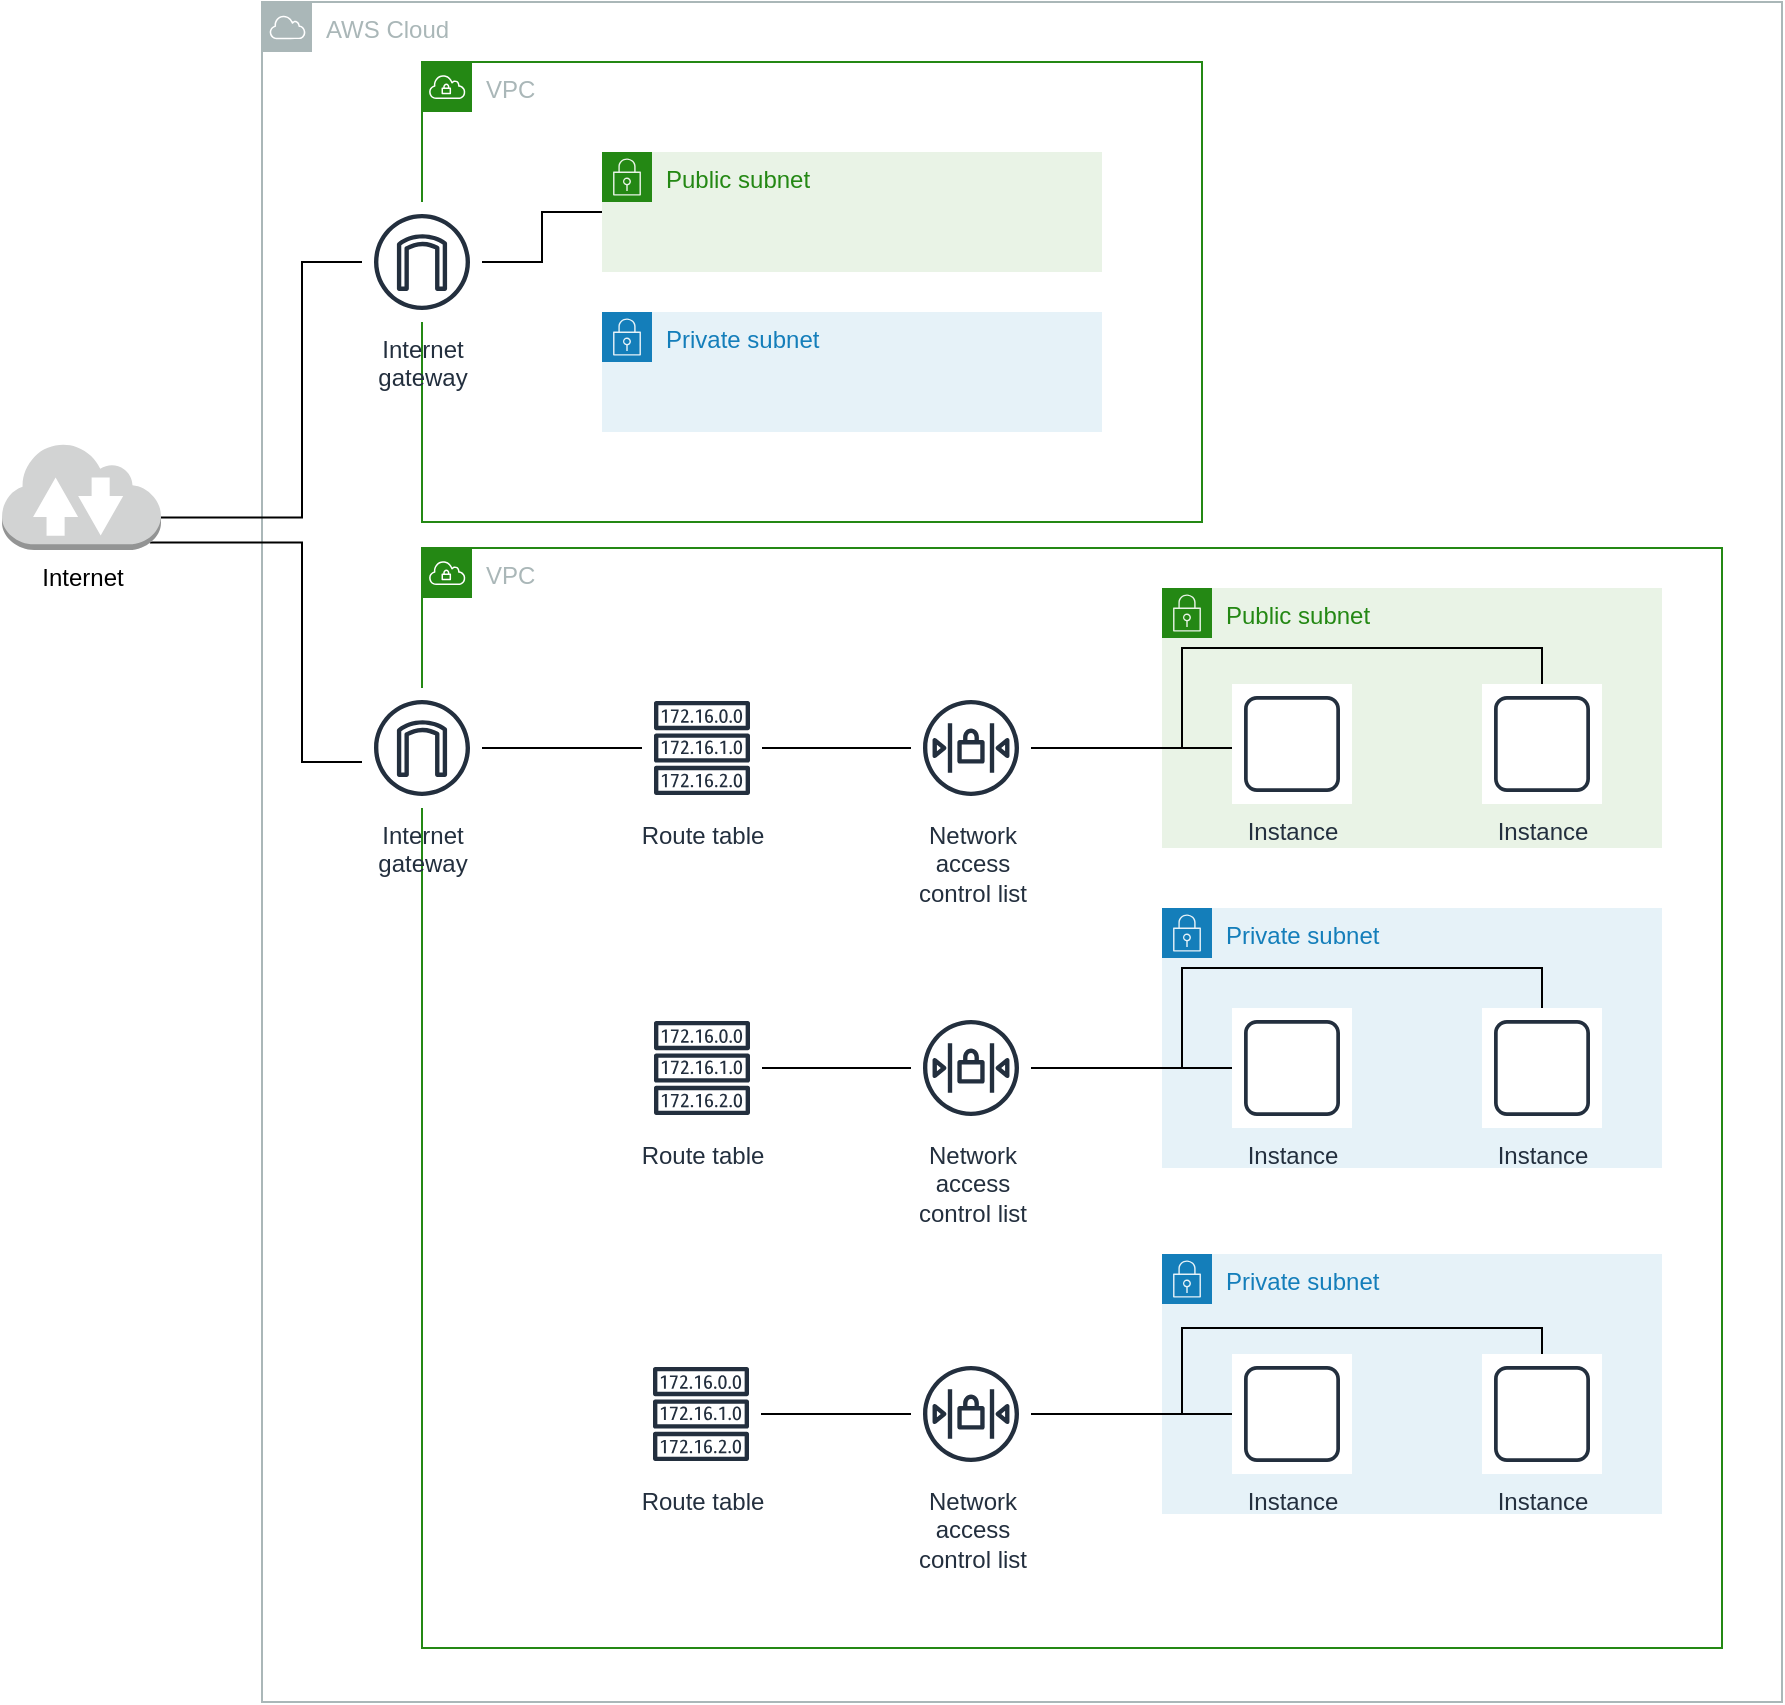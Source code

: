 <mxfile version="20.2.3" type="device"><diagram id="Ht1M8jgEwFfnCIfOTk4-" name="Page-1"><mxGraphModel dx="2062" dy="2052" grid="1" gridSize="10" guides="1" tooltips="1" connect="1" arrows="1" fold="1" page="1" pageScale="1" pageWidth="1169" pageHeight="827" math="0" shadow="0"><root><mxCell id="0"/><mxCell id="1" parent="0"/><mxCell id="1fokufhGCIgdND6KyPTm-1" value="AWS Cloud" style="sketch=0;outlineConnect=0;gradientColor=none;html=1;whiteSpace=wrap;fontSize=12;fontStyle=0;shape=mxgraph.aws4.group;grIcon=mxgraph.aws4.group_aws_cloud;strokeColor=#AAB7B8;fillColor=none;verticalAlign=top;align=left;spacingLeft=30;fontColor=#AAB7B8;dashed=0;" parent="1" vertex="1"><mxGeometry x="230" y="-780" width="760" height="850" as="geometry"/></mxCell><mxCell id="hg1tRhl0N2Jb9nc5GfKQ-7" value="Public subnet" style="points=[[0,0],[0.25,0],[0.5,0],[0.75,0],[1,0],[1,0.25],[1,0.5],[1,0.75],[1,1],[0.75,1],[0.5,1],[0.25,1],[0,1],[0,0.75],[0,0.5],[0,0.25]];outlineConnect=0;gradientColor=none;html=1;whiteSpace=wrap;fontSize=12;fontStyle=0;container=1;pointerEvents=0;collapsible=0;recursiveResize=0;shape=mxgraph.aws4.group;grIcon=mxgraph.aws4.group_security_group;grStroke=0;strokeColor=#248814;fillColor=#E9F3E6;verticalAlign=top;align=left;spacingLeft=30;fontColor=#248814;dashed=0;" parent="1" vertex="1"><mxGeometry x="680" y="-487" width="250" height="130" as="geometry"/></mxCell><mxCell id="hg1tRhl0N2Jb9nc5GfKQ-6" value="Instance" style="sketch=0;outlineConnect=0;fontColor=#232F3E;gradientColor=none;strokeColor=#232F3E;fillColor=#ffffff;dashed=0;verticalLabelPosition=bottom;verticalAlign=top;align=center;html=1;fontSize=12;fontStyle=0;aspect=fixed;shape=mxgraph.aws4.resourceIcon;resIcon=mxgraph.aws4.instance;flipV=0;" parent="hg1tRhl0N2Jb9nc5GfKQ-7" vertex="1"><mxGeometry x="35" y="48" width="60" height="60" as="geometry"/></mxCell><mxCell id="hg1tRhl0N2Jb9nc5GfKQ-10" value="Instance" style="sketch=0;outlineConnect=0;fontColor=#232F3E;gradientColor=none;strokeColor=#232F3E;fillColor=#ffffff;dashed=0;verticalLabelPosition=bottom;verticalAlign=top;align=center;html=1;fontSize=12;fontStyle=0;aspect=fixed;shape=mxgraph.aws4.resourceIcon;resIcon=mxgraph.aws4.instance;flipV=0;" parent="hg1tRhl0N2Jb9nc5GfKQ-7" vertex="1"><mxGeometry x="160" y="48" width="60" height="60" as="geometry"/></mxCell><mxCell id="hg1tRhl0N2Jb9nc5GfKQ-37" style="edgeStyle=orthogonalEdgeStyle;rounded=0;orthogonalLoop=1;jettySize=auto;html=1;endArrow=none;endFill=0;exitX=0.93;exitY=0.93;exitDx=0;exitDy=0;exitPerimeter=0;" parent="1" source="HWobT-eK6O5S3gdJfJRG-4" target="hg1tRhl0N2Jb9nc5GfKQ-2" edge="1"><mxGeometry relative="1" as="geometry"><mxPoint x="182.5" y="-530" as="sourcePoint"/><Array as="points"><mxPoint x="250" y="-510"/><mxPoint x="250" y="-400"/></Array></mxGeometry></mxCell><mxCell id="hg1tRhl0N2Jb9nc5GfKQ-25" style="edgeStyle=orthogonalEdgeStyle;rounded=0;orthogonalLoop=1;jettySize=auto;html=1;endArrow=none;endFill=0;" parent="1" source="hg1tRhl0N2Jb9nc5GfKQ-2" target="hg1tRhl0N2Jb9nc5GfKQ-3" edge="1"><mxGeometry relative="1" as="geometry"/></mxCell><mxCell id="hg1tRhl0N2Jb9nc5GfKQ-26" style="edgeStyle=orthogonalEdgeStyle;rounded=0;orthogonalLoop=1;jettySize=auto;html=1;endArrow=none;endFill=0;" parent="1" source="hg1tRhl0N2Jb9nc5GfKQ-3" target="hg1tRhl0N2Jb9nc5GfKQ-5" edge="1"><mxGeometry relative="1" as="geometry"/></mxCell><mxCell id="hg1tRhl0N2Jb9nc5GfKQ-3" value="Route table" style="sketch=0;outlineConnect=0;fontColor=#232F3E;gradientColor=none;strokeColor=#232F3E;fillColor=#ffffff;dashed=0;verticalLabelPosition=bottom;verticalAlign=top;align=center;html=1;fontSize=12;fontStyle=0;aspect=fixed;shape=mxgraph.aws4.resourceIcon;resIcon=mxgraph.aws4.route_table;flipV=0;" parent="1" vertex="1"><mxGeometry x="420" y="-437" width="60" height="60" as="geometry"/></mxCell><mxCell id="hg1tRhl0N2Jb9nc5GfKQ-27" style="edgeStyle=orthogonalEdgeStyle;rounded=0;orthogonalLoop=1;jettySize=auto;html=1;endArrow=none;endFill=0;" parent="1" source="hg1tRhl0N2Jb9nc5GfKQ-5" target="hg1tRhl0N2Jb9nc5GfKQ-6" edge="1"><mxGeometry relative="1" as="geometry"><Array as="points"><mxPoint x="690" y="-407"/><mxPoint x="690" y="-407"/></Array></mxGeometry></mxCell><mxCell id="hg1tRhl0N2Jb9nc5GfKQ-30" style="edgeStyle=orthogonalEdgeStyle;rounded=0;orthogonalLoop=1;jettySize=auto;html=1;endArrow=none;endFill=0;" parent="1" source="hg1tRhl0N2Jb9nc5GfKQ-5" target="hg1tRhl0N2Jb9nc5GfKQ-10" edge="1"><mxGeometry relative="1" as="geometry"><Array as="points"><mxPoint x="690" y="-407"/><mxPoint x="690" y="-457"/><mxPoint x="870" y="-457"/></Array></mxGeometry></mxCell><mxCell id="hg1tRhl0N2Jb9nc5GfKQ-8" value="VPC" style="points=[[0,0],[0.25,0],[0.5,0],[0.75,0],[1,0],[1,0.25],[1,0.5],[1,0.75],[1,1],[0.75,1],[0.5,1],[0.25,1],[0,1],[0,0.75],[0,0.5],[0,0.25]];outlineConnect=0;gradientColor=none;html=1;whiteSpace=wrap;fontSize=12;fontStyle=0;container=1;pointerEvents=0;collapsible=0;recursiveResize=0;shape=mxgraph.aws4.group;grIcon=mxgraph.aws4.group_vpc;strokeColor=#248814;fillColor=none;verticalAlign=top;align=left;spacingLeft=30;fontColor=#AAB7B8;dashed=0;" parent="1" vertex="1"><mxGeometry x="310" y="-507" width="650" height="550" as="geometry"/></mxCell><mxCell id="hg1tRhl0N2Jb9nc5GfKQ-5" value="Network&#10;access&#10;control list" style="sketch=0;outlineConnect=0;fontColor=#232F3E;gradientColor=none;strokeColor=#232F3E;fillColor=#ffffff;dashed=0;verticalLabelPosition=bottom;verticalAlign=top;align=center;html=1;fontSize=12;fontStyle=0;aspect=fixed;shape=mxgraph.aws4.resourceIcon;resIcon=mxgraph.aws4.network_access_control_list;flipV=0;" parent="1" vertex="1"><mxGeometry x="554.5" y="-437" width="60" height="60" as="geometry"/></mxCell><mxCell id="hg1tRhl0N2Jb9nc5GfKQ-9" value="Private subnet" style="points=[[0,0],[0.25,0],[0.5,0],[0.75,0],[1,0],[1,0.25],[1,0.5],[1,0.75],[1,1],[0.75,1],[0.5,1],[0.25,1],[0,1],[0,0.75],[0,0.5],[0,0.25]];outlineConnect=0;gradientColor=none;html=1;whiteSpace=wrap;fontSize=12;fontStyle=0;container=1;pointerEvents=0;collapsible=0;recursiveResize=0;shape=mxgraph.aws4.group;grIcon=mxgraph.aws4.group_security_group;grStroke=0;strokeColor=#147EBA;fillColor=#E6F2F8;verticalAlign=top;align=left;spacingLeft=30;fontColor=#147EBA;dashed=0;" parent="1" vertex="1"><mxGeometry x="680" y="-327" width="250" height="130" as="geometry"/></mxCell><mxCell id="hg1tRhl0N2Jb9nc5GfKQ-11" value="Instance" style="sketch=0;outlineConnect=0;fontColor=#232F3E;gradientColor=none;strokeColor=#232F3E;fillColor=#ffffff;dashed=0;verticalLabelPosition=bottom;verticalAlign=top;align=center;html=1;fontSize=12;fontStyle=0;aspect=fixed;shape=mxgraph.aws4.resourceIcon;resIcon=mxgraph.aws4.instance;flipV=0;" parent="hg1tRhl0N2Jb9nc5GfKQ-9" vertex="1"><mxGeometry x="35" y="50" width="60" height="60" as="geometry"/></mxCell><mxCell id="hg1tRhl0N2Jb9nc5GfKQ-12" value="Instance" style="sketch=0;outlineConnect=0;fontColor=#232F3E;gradientColor=none;strokeColor=#232F3E;fillColor=#ffffff;dashed=0;verticalLabelPosition=bottom;verticalAlign=top;align=center;html=1;fontSize=12;fontStyle=0;aspect=fixed;shape=mxgraph.aws4.resourceIcon;resIcon=mxgraph.aws4.instance;flipV=0;" parent="hg1tRhl0N2Jb9nc5GfKQ-9" vertex="1"><mxGeometry x="160" y="50" width="60" height="60" as="geometry"/></mxCell><mxCell id="hg1tRhl0N2Jb9nc5GfKQ-31" style="edgeStyle=orthogonalEdgeStyle;rounded=0;orthogonalLoop=1;jettySize=auto;html=1;endArrow=none;endFill=0;" parent="1" source="hg1tRhl0N2Jb9nc5GfKQ-17" target="hg1tRhl0N2Jb9nc5GfKQ-18" edge="1"><mxGeometry relative="1" as="geometry"/></mxCell><mxCell id="hg1tRhl0N2Jb9nc5GfKQ-17" value="Route table" style="sketch=0;outlineConnect=0;fontColor=#232F3E;gradientColor=none;strokeColor=#232F3E;fillColor=#ffffff;dashed=0;verticalLabelPosition=bottom;verticalAlign=top;align=center;html=1;fontSize=12;fontStyle=0;aspect=fixed;shape=mxgraph.aws4.resourceIcon;resIcon=mxgraph.aws4.route_table;flipV=0;" parent="1" vertex="1"><mxGeometry x="420" y="-277" width="60" height="60" as="geometry"/></mxCell><mxCell id="hg1tRhl0N2Jb9nc5GfKQ-32" style="edgeStyle=orthogonalEdgeStyle;rounded=0;orthogonalLoop=1;jettySize=auto;html=1;endArrow=none;endFill=0;" parent="1" source="hg1tRhl0N2Jb9nc5GfKQ-18" target="hg1tRhl0N2Jb9nc5GfKQ-11" edge="1"><mxGeometry relative="1" as="geometry"/></mxCell><mxCell id="hg1tRhl0N2Jb9nc5GfKQ-35" style="edgeStyle=orthogonalEdgeStyle;rounded=0;orthogonalLoop=1;jettySize=auto;html=1;endArrow=none;endFill=0;" parent="1" source="hg1tRhl0N2Jb9nc5GfKQ-18" target="hg1tRhl0N2Jb9nc5GfKQ-12" edge="1"><mxGeometry relative="1" as="geometry"><Array as="points"><mxPoint x="690" y="-247"/><mxPoint x="690" y="-297"/><mxPoint x="870" y="-297"/></Array></mxGeometry></mxCell><mxCell id="hg1tRhl0N2Jb9nc5GfKQ-18" value="Network&#10;access&#10;control list" style="sketch=0;outlineConnect=0;fontColor=#232F3E;gradientColor=none;strokeColor=#232F3E;fillColor=#ffffff;dashed=0;verticalLabelPosition=bottom;verticalAlign=top;align=center;html=1;fontSize=12;fontStyle=0;aspect=fixed;shape=mxgraph.aws4.resourceIcon;resIcon=mxgraph.aws4.network_access_control_list;flipV=0;" parent="1" vertex="1"><mxGeometry x="554.5" y="-277" width="60" height="60" as="geometry"/></mxCell><mxCell id="hg1tRhl0N2Jb9nc5GfKQ-19" value="Private subnet" style="points=[[0,0],[0.25,0],[0.5,0],[0.75,0],[1,0],[1,0.25],[1,0.5],[1,0.75],[1,1],[0.75,1],[0.5,1],[0.25,1],[0,1],[0,0.75],[0,0.5],[0,0.25]];outlineConnect=0;gradientColor=none;html=1;whiteSpace=wrap;fontSize=12;fontStyle=0;container=1;pointerEvents=0;collapsible=0;recursiveResize=0;shape=mxgraph.aws4.group;grIcon=mxgraph.aws4.group_security_group;grStroke=0;strokeColor=#147EBA;fillColor=#E6F2F8;verticalAlign=top;align=left;spacingLeft=30;fontColor=#147EBA;dashed=0;" parent="1" vertex="1"><mxGeometry x="680" y="-154" width="250" height="130" as="geometry"/></mxCell><mxCell id="hg1tRhl0N2Jb9nc5GfKQ-20" value="Instance" style="sketch=0;outlineConnect=0;fontColor=#232F3E;gradientColor=none;strokeColor=#232F3E;fillColor=#ffffff;dashed=0;verticalLabelPosition=bottom;verticalAlign=top;align=center;html=1;fontSize=12;fontStyle=0;aspect=fixed;shape=mxgraph.aws4.resourceIcon;resIcon=mxgraph.aws4.instance;flipV=0;" parent="hg1tRhl0N2Jb9nc5GfKQ-19" vertex="1"><mxGeometry x="35" y="50" width="60" height="60" as="geometry"/></mxCell><mxCell id="hg1tRhl0N2Jb9nc5GfKQ-21" value="Instance" style="sketch=0;outlineConnect=0;fontColor=#232F3E;gradientColor=none;strokeColor=#232F3E;fillColor=#ffffff;dashed=0;verticalLabelPosition=bottom;verticalAlign=top;align=center;html=1;fontSize=12;fontStyle=0;aspect=fixed;shape=mxgraph.aws4.resourceIcon;resIcon=mxgraph.aws4.instance;flipV=0;" parent="hg1tRhl0N2Jb9nc5GfKQ-19" vertex="1"><mxGeometry x="160" y="50" width="60" height="60" as="geometry"/></mxCell><mxCell id="hg1tRhl0N2Jb9nc5GfKQ-33" style="edgeStyle=orthogonalEdgeStyle;rounded=0;orthogonalLoop=1;jettySize=auto;html=1;endArrow=none;endFill=0;" parent="1" source="hg1tRhl0N2Jb9nc5GfKQ-23" target="hg1tRhl0N2Jb9nc5GfKQ-24" edge="1"><mxGeometry relative="1" as="geometry"/></mxCell><mxCell id="hg1tRhl0N2Jb9nc5GfKQ-23" value="Route table" style="sketch=0;outlineConnect=0;fontColor=#232F3E;gradientColor=none;strokeColor=#232F3E;fillColor=#ffffff;dashed=0;verticalLabelPosition=bottom;verticalAlign=top;align=center;html=1;fontSize=12;fontStyle=0;aspect=fixed;shape=mxgraph.aws4.resourceIcon;resIcon=mxgraph.aws4.route_table;flipV=0;" parent="1" vertex="1"><mxGeometry x="419.5" y="-104" width="60" height="60" as="geometry"/></mxCell><mxCell id="hg1tRhl0N2Jb9nc5GfKQ-34" style="edgeStyle=orthogonalEdgeStyle;rounded=0;orthogonalLoop=1;jettySize=auto;html=1;endArrow=none;endFill=0;" parent="1" source="hg1tRhl0N2Jb9nc5GfKQ-24" target="hg1tRhl0N2Jb9nc5GfKQ-20" edge="1"><mxGeometry relative="1" as="geometry"/></mxCell><mxCell id="hg1tRhl0N2Jb9nc5GfKQ-36" style="edgeStyle=orthogonalEdgeStyle;rounded=0;orthogonalLoop=1;jettySize=auto;html=1;endArrow=none;endFill=0;" parent="1" source="hg1tRhl0N2Jb9nc5GfKQ-24" target="hg1tRhl0N2Jb9nc5GfKQ-21" edge="1"><mxGeometry relative="1" as="geometry"><Array as="points"><mxPoint x="690" y="-74"/><mxPoint x="690" y="-117"/><mxPoint x="870" y="-117"/></Array></mxGeometry></mxCell><mxCell id="hg1tRhl0N2Jb9nc5GfKQ-24" value="Network&#10;access&#10;control list" style="sketch=0;outlineConnect=0;fontColor=#232F3E;gradientColor=none;strokeColor=#232F3E;fillColor=#ffffff;dashed=0;verticalLabelPosition=bottom;verticalAlign=top;align=center;html=1;fontSize=12;fontStyle=0;aspect=fixed;shape=mxgraph.aws4.resourceIcon;resIcon=mxgraph.aws4.network_access_control_list;flipV=0;" parent="1" vertex="1"><mxGeometry x="554.5" y="-104" width="60" height="60" as="geometry"/></mxCell><mxCell id="HWobT-eK6O5S3gdJfJRG-4" value="Internet" style="outlineConnect=0;dashed=0;verticalLabelPosition=bottom;verticalAlign=top;align=center;html=1;shape=mxgraph.aws3.internet_2;fillColor=#D2D3D3;gradientColor=none;" parent="1" vertex="1"><mxGeometry x="100" y="-560" width="79.5" height="54" as="geometry"/></mxCell><mxCell id="WF4FHS11fXgRKAfed-_O-1" value="VPC" style="points=[[0,0],[0.25,0],[0.5,0],[0.75,0],[1,0],[1,0.25],[1,0.5],[1,0.75],[1,1],[0.75,1],[0.5,1],[0.25,1],[0,1],[0,0.75],[0,0.5],[0,0.25]];outlineConnect=0;gradientColor=none;html=1;whiteSpace=wrap;fontSize=12;fontStyle=0;container=1;pointerEvents=0;collapsible=0;recursiveResize=0;shape=mxgraph.aws4.group;grIcon=mxgraph.aws4.group_vpc;strokeColor=#248814;fillColor=none;verticalAlign=top;align=left;spacingLeft=30;fontColor=#AAB7B8;dashed=0;" parent="1" vertex="1"><mxGeometry x="310" y="-750" width="390" height="230" as="geometry"/></mxCell><mxCell id="WF4FHS11fXgRKAfed-_O-16" style="edgeStyle=orthogonalEdgeStyle;rounded=0;orthogonalLoop=1;jettySize=auto;html=1;endArrow=none;endFill=0;" parent="WF4FHS11fXgRKAfed-_O-1" source="WF4FHS11fXgRKAfed-_O-2" target="WF4FHS11fXgRKAfed-_O-15" edge="1"><mxGeometry relative="1" as="geometry"/></mxCell><mxCell id="WF4FHS11fXgRKAfed-_O-2" value="Public subnet" style="points=[[0,0],[0.25,0],[0.5,0],[0.75,0],[1,0],[1,0.25],[1,0.5],[1,0.75],[1,1],[0.75,1],[0.5,1],[0.25,1],[0,1],[0,0.75],[0,0.5],[0,0.25]];outlineConnect=0;gradientColor=none;html=1;whiteSpace=wrap;fontSize=12;fontStyle=0;container=1;pointerEvents=0;collapsible=0;recursiveResize=0;shape=mxgraph.aws4.group;grIcon=mxgraph.aws4.group_security_group;grStroke=0;strokeColor=#248814;fillColor=#E9F3E6;verticalAlign=top;align=left;spacingLeft=30;fontColor=#248814;dashed=0;" parent="WF4FHS11fXgRKAfed-_O-1" vertex="1"><mxGeometry x="90" y="45" width="250" height="60" as="geometry"/></mxCell><mxCell id="WF4FHS11fXgRKAfed-_O-11" value="Private subnet" style="points=[[0,0],[0.25,0],[0.5,0],[0.75,0],[1,0],[1,0.25],[1,0.5],[1,0.75],[1,1],[0.75,1],[0.5,1],[0.25,1],[0,1],[0,0.75],[0,0.5],[0,0.25]];outlineConnect=0;gradientColor=none;html=1;whiteSpace=wrap;fontSize=12;fontStyle=0;container=1;pointerEvents=0;collapsible=0;recursiveResize=0;shape=mxgraph.aws4.group;grIcon=mxgraph.aws4.group_security_group;grStroke=0;strokeColor=#147EBA;fillColor=#E6F2F8;verticalAlign=top;align=left;spacingLeft=30;fontColor=#147EBA;dashed=0;" parent="WF4FHS11fXgRKAfed-_O-1" vertex="1"><mxGeometry x="90" y="125" width="250" height="60" as="geometry"/></mxCell><mxCell id="WF4FHS11fXgRKAfed-_O-15" value="Internet&#10;gateway" style="sketch=0;outlineConnect=0;fontColor=#232F3E;gradientColor=none;strokeColor=#232F3E;fillColor=#ffffff;dashed=0;verticalLabelPosition=bottom;verticalAlign=top;align=center;html=1;fontSize=12;fontStyle=0;aspect=fixed;shape=mxgraph.aws4.resourceIcon;resIcon=mxgraph.aws4.internet_gateway;flipV=0;" parent="WF4FHS11fXgRKAfed-_O-1" vertex="1"><mxGeometry x="-30" y="70" width="60" height="60" as="geometry"/></mxCell><mxCell id="WF4FHS11fXgRKAfed-_O-17" style="edgeStyle=orthogonalEdgeStyle;rounded=0;orthogonalLoop=1;jettySize=auto;html=1;entryX=1;entryY=0.7;entryDx=0;entryDy=0;entryPerimeter=0;endArrow=none;endFill=0;" parent="1" source="WF4FHS11fXgRKAfed-_O-15" target="HWobT-eK6O5S3gdJfJRG-4" edge="1"><mxGeometry relative="1" as="geometry"><Array as="points"><mxPoint x="250" y="-650"/><mxPoint x="250" y="-522"/></Array></mxGeometry></mxCell><mxCell id="hg1tRhl0N2Jb9nc5GfKQ-2" value="Internet&#10;gateway" style="sketch=0;outlineConnect=0;fontColor=#232F3E;gradientColor=none;strokeColor=#232F3E;fillColor=#ffffff;dashed=0;verticalLabelPosition=bottom;verticalAlign=top;align=center;html=1;fontSize=12;fontStyle=0;aspect=fixed;shape=mxgraph.aws4.resourceIcon;resIcon=mxgraph.aws4.internet_gateway;flipV=0;" parent="1" vertex="1"><mxGeometry x="280" y="-437" width="60" height="60" as="geometry"/></mxCell></root></mxGraphModel></diagram></mxfile>
